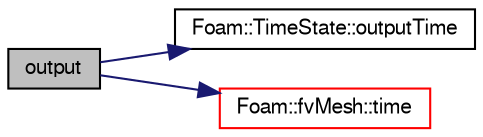 digraph "output"
{
  bgcolor="transparent";
  edge [fontname="FreeSans",fontsize="10",labelfontname="FreeSans",labelfontsize="10"];
  node [fontname="FreeSans",fontsize="10",shape=record];
  rankdir="LR";
  Node607 [label="output",height=0.2,width=0.4,color="black", fillcolor="grey75", style="filled", fontcolor="black"];
  Node607 -> Node608 [color="midnightblue",fontsize="10",style="solid",fontname="FreeSans"];
  Node608 [label="Foam::TimeState::outputTime",height=0.2,width=0.4,color="black",URL="$a26362.html#a59fd6e5492ff7a07bf267713f0338fa1",tooltip="Return true if this is an output time (primary or secondary) "];
  Node607 -> Node609 [color="midnightblue",fontsize="10",style="solid",fontname="FreeSans"];
  Node609 [label="Foam::fvMesh::time",height=0.2,width=0.4,color="red",URL="$a22766.html#a0d94096809fe3376b29a2a29ca11bb18",tooltip="Return the top-level database. "];
}
